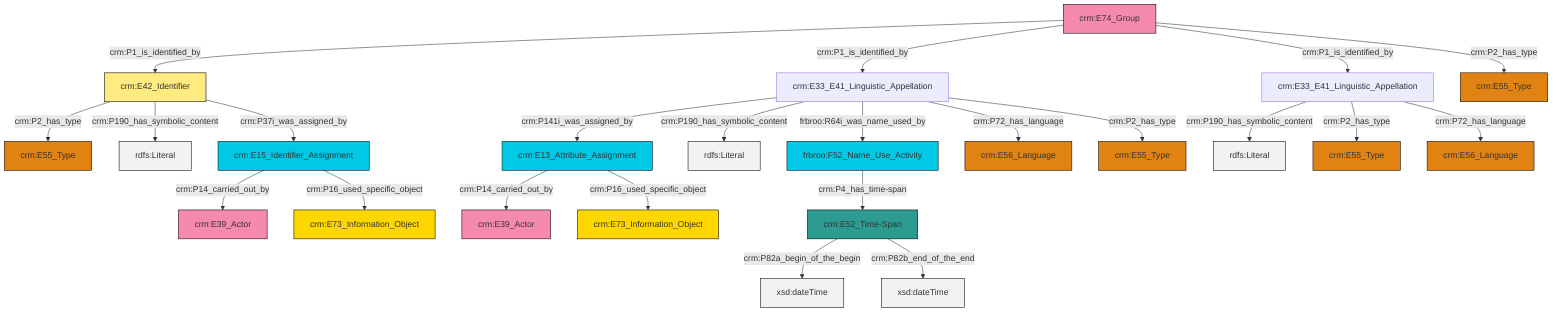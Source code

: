graph TD
classDef Literal fill:#f2f2f2,stroke:#000000;
classDef CRM_Entity fill:#FFFFFF,stroke:#000000;
classDef Temporal_Entity fill:#00C9E6, stroke:#000000;
classDef Type fill:#E18312, stroke:#000000;
classDef Time-Span fill:#2C9C91, stroke:#000000;
classDef Appellation fill:#FFEB7F, stroke:#000000;
classDef Place fill:#008836, stroke:#000000;
classDef Persistent_Item fill:#B266B2, stroke:#000000;
classDef Conceptual_Object fill:#FFD700, stroke:#000000;
classDef Physical_Thing fill:#D2B48C, stroke:#000000;
classDef Actor fill:#f58aad, stroke:#000000;
classDef PC_Classes fill:#4ce600, stroke:#000000;
classDef Multi fill:#cccccc,stroke:#000000;

2["crm:E33_E41_Linguistic_Appellation"]:::Default -->|crm:P141i_was_assigned_by| 3["crm:E13_Attribute_Assignment"]:::Temporal_Entity
8["crm:E15_Identifier_Assignment"]:::Temporal_Entity -->|crm:P14_carried_out_by| 0["crm:E39_Actor"]:::Actor
10["crm:E33_E41_Linguistic_Appellation"]:::Default -->|crm:P190_has_symbolic_content| 11[rdfs:Literal]:::Literal
14["crm:E42_Identifier"]:::Appellation -->|crm:P2_has_type| 15["crm:E55_Type"]:::Type
14["crm:E42_Identifier"]:::Appellation -->|crm:P190_has_symbolic_content| 16[rdfs:Literal]:::Literal
14["crm:E42_Identifier"]:::Appellation -->|crm:P37i_was_assigned_by| 8["crm:E15_Identifier_Assignment"]:::Temporal_Entity
2["crm:E33_E41_Linguistic_Appellation"]:::Default -->|crm:P190_has_symbolic_content| 18[rdfs:Literal]:::Literal
19["crm:E52_Time-Span"]:::Time-Span -->|crm:P82a_begin_of_the_begin| 20[xsd:dateTime]:::Literal
10["crm:E33_E41_Linguistic_Appellation"]:::Default -->|crm:P2_has_type| 21["crm:E55_Type"]:::Type
12["crm:E74_Group"]:::Actor -->|crm:P1_is_identified_by| 14["crm:E42_Identifier"]:::Appellation
10["crm:E33_E41_Linguistic_Appellation"]:::Default -->|crm:P72_has_language| 4["crm:E56_Language"]:::Type
12["crm:E74_Group"]:::Actor -->|crm:P1_is_identified_by| 2["crm:E33_E41_Linguistic_Appellation"]:::Default
19["crm:E52_Time-Span"]:::Time-Span -->|crm:P82b_end_of_the_end| 31[xsd:dateTime]:::Literal
3["crm:E13_Attribute_Assignment"]:::Temporal_Entity -->|crm:P14_carried_out_by| 32["crm:E39_Actor"]:::Actor
12["crm:E74_Group"]:::Actor -->|crm:P1_is_identified_by| 10["crm:E33_E41_Linguistic_Appellation"]:::Default
22["frbroo:F52_Name_Use_Activity"]:::Temporal_Entity -->|crm:P4_has_time-span| 19["crm:E52_Time-Span"]:::Time-Span
8["crm:E15_Identifier_Assignment"]:::Temporal_Entity -->|crm:P16_used_specific_object| 25["crm:E73_Information_Object"]:::Conceptual_Object
2["crm:E33_E41_Linguistic_Appellation"]:::Default -->|frbroo:R64i_was_name_used_by| 22["frbroo:F52_Name_Use_Activity"]:::Temporal_Entity
2["crm:E33_E41_Linguistic_Appellation"]:::Default -->|crm:P72_has_language| 39["crm:E56_Language"]:::Type
3["crm:E13_Attribute_Assignment"]:::Temporal_Entity -->|crm:P16_used_specific_object| 28["crm:E73_Information_Object"]:::Conceptual_Object
12["crm:E74_Group"]:::Actor -->|crm:P2_has_type| 35["crm:E55_Type"]:::Type
2["crm:E33_E41_Linguistic_Appellation"]:::Default -->|crm:P2_has_type| 6["crm:E55_Type"]:::Type